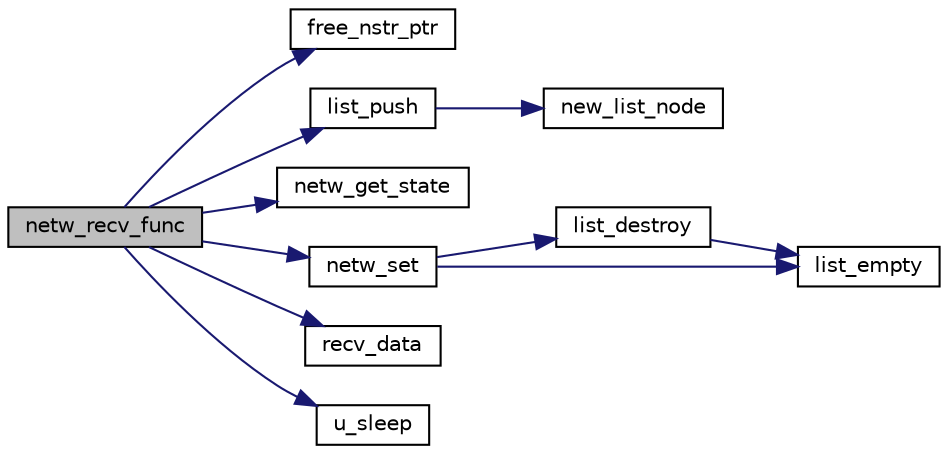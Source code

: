 digraph G
{
  edge [fontname="Helvetica",fontsize="10",labelfontname="Helvetica",labelfontsize="10"];
  node [fontname="Helvetica",fontsize="10",shape=record];
  rankdir=LR;
  Node1 [label="netw_recv_func",height=0.2,width=0.4,color="black", fillcolor="grey75", style="filled" fontcolor="black"];
  Node1 -> Node2 [color="midnightblue",fontsize="10",style="solid",fontname="Helvetica"];
  Node2 [label="free_nstr_ptr",height=0.2,width=0.4,color="black", fillcolor="white", style="filled",URL="$n__str_8c.html#a0a864a4ce4997389f2e5e2e16c51a30a",tooltip="Free a N_STR pointer structure."];
  Node1 -> Node3 [color="midnightblue",fontsize="10",style="solid",fontname="Helvetica"];
  Node3 [label="list_push",height=0.2,width=0.4,color="black", fillcolor="white", style="filled",URL="$n__list_8c.html#a4eab319289a83524639ee5e9f0441fdf",tooltip="Add a pointer to the end of the list."];
  Node3 -> Node4 [color="midnightblue",fontsize="10",style="solid",fontname="Helvetica"];
  Node4 [label="new_list_node",height=0.2,width=0.4,color="black", fillcolor="white", style="filled",URL="$n__list_8c.html#a678e828550efc8e64a836bb8c713c2f4",tooltip="Allocate a new node to link in a list."];
  Node1 -> Node5 [color="midnightblue",fontsize="10",style="solid",fontname="Helvetica"];
  Node5 [label="netw_get_state",height=0.2,width=0.4,color="black", fillcolor="white", style="filled",URL="$n__network_8c.html#af25c0f462f174092815b0c5d019441db",tooltip="Get the state of a network."];
  Node1 -> Node6 [color="midnightblue",fontsize="10",style="solid",fontname="Helvetica"];
  Node6 [label="netw_set",height=0.2,width=0.4,color="black", fillcolor="white", style="filled",URL="$n__network_8c.html#aa8e1fe7978995197f08aa0ef24a76c33",tooltip="Restart or reset the specified network ability."];
  Node6 -> Node7 [color="midnightblue",fontsize="10",style="solid",fontname="Helvetica"];
  Node7 [label="list_destroy",height=0.2,width=0.4,color="black", fillcolor="white", style="filled",URL="$n__list_8c.html#a90d32fef68ce6f3ec0a7b4085690c755",tooltip="Empty and Free a list container. Call the destructor each time."];
  Node7 -> Node8 [color="midnightblue",fontsize="10",style="solid",fontname="Helvetica"];
  Node8 [label="list_empty",height=0.2,width=0.4,color="black", fillcolor="white", style="filled",URL="$n__list_8c.html#a1dafe7a250ddad51fadd375f057287e7",tooltip="Empty a LIST list of pointers."];
  Node6 -> Node8 [color="midnightblue",fontsize="10",style="solid",fontname="Helvetica"];
  Node1 -> Node9 [color="midnightblue",fontsize="10",style="solid",fontname="Helvetica"];
  Node9 [label="recv_data",height=0.2,width=0.4,color="black", fillcolor="white", style="filled",URL="$n__network_8c.html#a2e2e3f65c3854bde677d96fff67cbc10",tooltip="recv data from the socket"];
  Node1 -> Node10 [color="midnightblue",fontsize="10",style="solid",fontname="Helvetica"];
  Node10 [label="u_sleep",height=0.2,width=0.4,color="black", fillcolor="white", style="filled",URL="$n__time_8c.html#a690f12dde1a446d47b8bf5f959493003",tooltip="wrapper around usleep for API consistency"];
}
